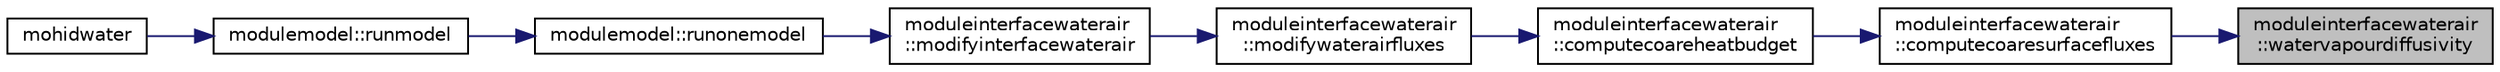 digraph "moduleinterfacewaterair::watervapourdiffusivity"
{
 // LATEX_PDF_SIZE
  edge [fontname="Helvetica",fontsize="10",labelfontname="Helvetica",labelfontsize="10"];
  node [fontname="Helvetica",fontsize="10",shape=record];
  rankdir="RL";
  Node1 [label="moduleinterfacewaterair\l::watervapourdiffusivity",height=0.2,width=0.4,color="black", fillcolor="grey75", style="filled", fontcolor="black",tooltip=" "];
  Node1 -> Node2 [dir="back",color="midnightblue",fontsize="10",style="solid"];
  Node2 [label="moduleinterfacewaterair\l::computecoaresurfacefluxes",height=0.2,width=0.4,color="black", fillcolor="white", style="filled",URL="$namespacemoduleinterfacewaterair.html#a542e31b196bb8758541444a1a4f7bd77",tooltip=" "];
  Node2 -> Node3 [dir="back",color="midnightblue",fontsize="10",style="solid"];
  Node3 [label="moduleinterfacewaterair\l::computecoareheatbudget",height=0.2,width=0.4,color="black", fillcolor="white", style="filled",URL="$namespacemoduleinterfacewaterair.html#a1210cfaa400404020add49f99363970b",tooltip=" "];
  Node3 -> Node4 [dir="back",color="midnightblue",fontsize="10",style="solid"];
  Node4 [label="moduleinterfacewaterair\l::modifywaterairfluxes",height=0.2,width=0.4,color="black", fillcolor="white", style="filled",URL="$namespacemoduleinterfacewaterair.html#a91edae849454c0ec7ebcefd91556486e",tooltip=" "];
  Node4 -> Node5 [dir="back",color="midnightblue",fontsize="10",style="solid"];
  Node5 [label="moduleinterfacewaterair\l::modifyinterfacewaterair",height=0.2,width=0.4,color="black", fillcolor="white", style="filled",URL="$namespacemoduleinterfacewaterair.html#ad372fa1a038ce383360d4422cc25923d",tooltip=" "];
  Node5 -> Node6 [dir="back",color="midnightblue",fontsize="10",style="solid"];
  Node6 [label="modulemodel::runonemodel",height=0.2,width=0.4,color="black", fillcolor="white", style="filled",URL="$namespacemodulemodel.html#ab22d85061a595a03c83c11766cba5587",tooltip=" "];
  Node6 -> Node7 [dir="back",color="midnightblue",fontsize="10",style="solid"];
  Node7 [label="modulemodel::runmodel",height=0.2,width=0.4,color="black", fillcolor="white", style="filled",URL="$namespacemodulemodel.html#a16a07d5b28a4877790acec46aed111b6",tooltip=" "];
  Node7 -> Node8 [dir="back",color="midnightblue",fontsize="10",style="solid"];
  Node8 [label="mohidwater",height=0.2,width=0.4,color="black", fillcolor="white", style="filled",URL="$_main_8_f90.html#a22cacab418d9e36dcaa8c3aef44b4185",tooltip=" "];
}
